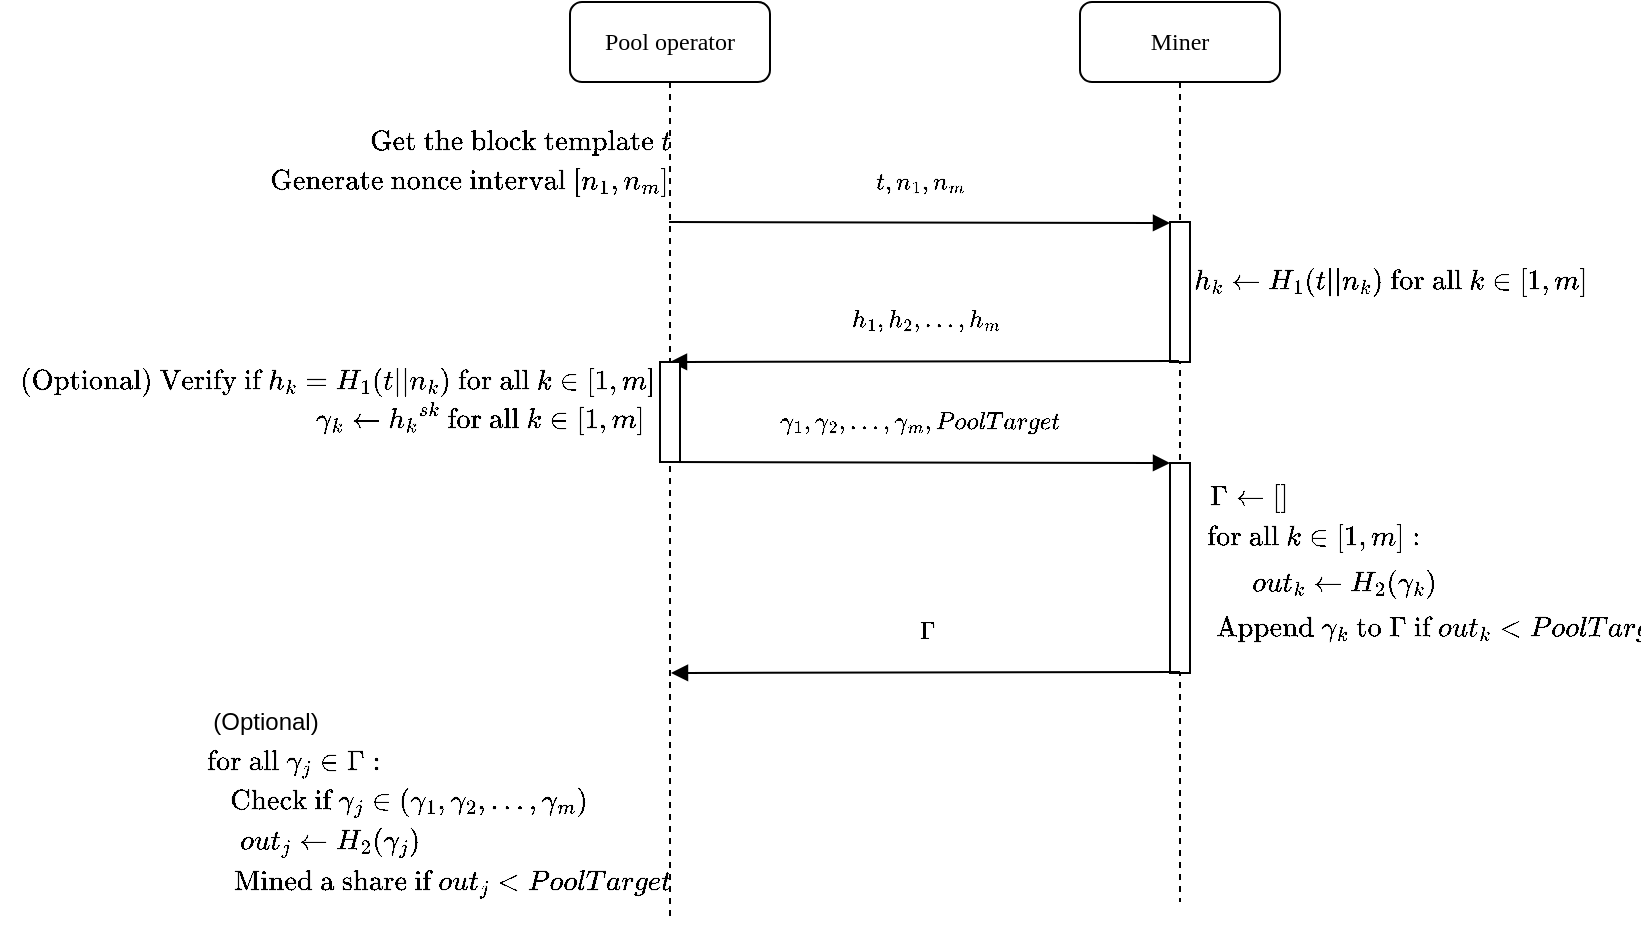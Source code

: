 <mxfile version="11.3.0" type="device" pages="1"><diagram name="Page-1" id="13e1069c-82ec-6db2-03f1-153e76fe0fe0"><mxGraphModel dx="2206" dy="763" grid="1" gridSize="10" guides="1" tooltips="1" connect="1" arrows="1" fold="1" page="1" pageScale="1" pageWidth="1100" pageHeight="850" background="#ffffff" math="1" shadow="0"><root><mxCell id="0"/><mxCell id="1" parent="0"/><mxCell id="7baba1c4bc27f4b0-2" value="Miner" style="shape=umlLifeline;perimeter=lifelinePerimeter;whiteSpace=wrap;html=1;container=1;collapsible=0;recursiveResize=0;outlineConnect=0;rounded=1;shadow=0;comic=0;labelBackgroundColor=none;strokeColor=#000000;strokeWidth=1;fillColor=#FFFFFF;fontFamily=Verdana;fontSize=12;fontColor=#000000;align=center;" parent="1" vertex="1"><mxGeometry x="355" y="140" width="100" height="450" as="geometry"/></mxCell><mxCell id="7baba1c4bc27f4b0-10" value="" style="html=1;points=[];perimeter=orthogonalPerimeter;rounded=0;shadow=0;comic=0;labelBackgroundColor=none;strokeColor=#000000;strokeWidth=1;fillColor=#FFFFFF;fontFamily=Verdana;fontSize=12;fontColor=#000000;align=center;" parent="7baba1c4bc27f4b0-2" vertex="1"><mxGeometry x="45" y="110" width="10" height="70" as="geometry"/></mxCell><mxCell id="LfNqr2m0fcElizbRVnIm-1" value="" style="html=1;points=[];perimeter=orthogonalPerimeter;rounded=0;shadow=0;comic=0;labelBackgroundColor=none;strokeColor=#000000;strokeWidth=1;fillColor=#FFFFFF;fontFamily=Verdana;fontSize=12;fontColor=#000000;align=center;" parent="7baba1c4bc27f4b0-2" vertex="1"><mxGeometry x="45" y="230.5" width="10" height="105" as="geometry"/></mxCell><mxCell id="7baba1c4bc27f4b0-8" value="Pool operator" style="shape=umlLifeline;perimeter=lifelinePerimeter;whiteSpace=wrap;html=1;container=1;collapsible=0;recursiveResize=0;outlineConnect=0;rounded=1;shadow=0;comic=0;labelBackgroundColor=none;strokeColor=#000000;strokeWidth=1;fillColor=#FFFFFF;fontFamily=Verdana;fontSize=12;fontColor=#000000;align=center;" parent="1" vertex="1"><mxGeometry x="100" y="140" width="100" height="460" as="geometry"/></mxCell><mxCell id="OPTunUZCcI2pkkg1waH8-1" value="$$\text{Get the block template}\ t$$" style="text;html=1;strokeColor=none;fillColor=none;align=center;verticalAlign=middle;whiteSpace=wrap;rounded=0;fontSize=12;" parent="1" vertex="1"><mxGeometry y="200" width="150" height="20" as="geometry"/></mxCell><mxCell id="OPTunUZCcI2pkkg1waH8-13" value="$$t, n_1, n_m$$" style="html=1;verticalAlign=bottom;endArrow=block;labelBackgroundColor=none;fontFamily=Verdana;fontSize=12;edgeStyle=elbowEdgeStyle;elbow=vertical;" parent="1" edge="1"><mxGeometry relative="1" as="geometry"><mxPoint x="149.5" y="250" as="sourcePoint"/><mxPoint x="400" y="250.5" as="targetPoint"/></mxGeometry></mxCell><mxCell id="OPTunUZCcI2pkkg1waH8-14" value="$$h_k \gets H_1(t || n_k) \text{ for all } k \in [1, m]$$" style="text;html=1;strokeColor=none;fillColor=none;align=center;verticalAlign=middle;whiteSpace=wrap;rounded=0;fontSize=12;" parent="1" vertex="1"><mxGeometry x="410" y="270" width="200" height="20" as="geometry"/></mxCell><mxCell id="OPTunUZCcI2pkkg1waH8-15" value="$$h_1, h_2, \dots, h_m$$" style="html=1;verticalAlign=bottom;endArrow=block;labelBackgroundColor=none;fontFamily=Verdana;fontSize=12;edgeStyle=elbowEdgeStyle;elbow=vertical;exitX=0.4;exitY=0.983;exitDx=0;exitDy=0;exitPerimeter=0;entryX=0.5;entryY=0;entryDx=0;entryDy=0;entryPerimeter=0;" parent="1" target="LfNqr2m0fcElizbRVnIm-16" edge="1"><mxGeometry relative="1" as="geometry"><mxPoint x="404.5" y="319.5" as="sourcePoint"/><mxPoint x="160" y="320" as="targetPoint"/></mxGeometry></mxCell><mxCell id="OPTunUZCcI2pkkg1waH8-16" value="$$\gamma_k \gets {h_k}^{sk} \text{ for all } k \in [1, m]$$" style="text;html=1;strokeColor=none;fillColor=none;align=center;verticalAlign=middle;whiteSpace=wrap;rounded=0;fontSize=12;" parent="1" vertex="1"><mxGeometry x="-30" y="338" width="171" height="20" as="geometry"/></mxCell><mxCell id="wyljTzHEdW2PGrN6jf6M-1" value="$$\text{Generate nonce interval } [n_1, n_m]$$" style="text;html=1;strokeColor=none;fillColor=none;align=center;verticalAlign=middle;whiteSpace=wrap;rounded=0;fontSize=12;" parent="1" vertex="1"><mxGeometry x="-50" y="220" width="200" height="20" as="geometry"/></mxCell><mxCell id="LfNqr2m0fcElizbRVnIm-2" value="$$out_k \gets H_2(\gamma_k)$$" style="text;html=1;strokeColor=none;fillColor=none;align=center;verticalAlign=middle;whiteSpace=wrap;rounded=0;fontSize=12;" parent="1" vertex="1"><mxGeometry x="440" y="420.5" width="95" height="20" as="geometry"/></mxCell><mxCell id="LfNqr2m0fcElizbRVnIm-4" value="$$\gamma_1, \gamma_2, \dots, \gamma_m, PoolTarget$$" style="html=1;verticalAlign=bottom;endArrow=block;labelBackgroundColor=none;fontFamily=Verdana;fontSize=12;edgeStyle=elbowEdgeStyle;elbow=vertical;" parent="1" edge="1"><mxGeometry relative="1" as="geometry"><mxPoint x="149.5" y="370" as="sourcePoint"/><mxPoint x="400" y="370.5" as="targetPoint"/></mxGeometry></mxCell><mxCell id="LfNqr2m0fcElizbRVnIm-5" value="$$\Gamma$$" style="html=1;verticalAlign=bottom;endArrow=block;labelBackgroundColor=none;fontFamily=Verdana;fontSize=12;edgeStyle=elbowEdgeStyle;elbow=vertical;exitX=0.4;exitY=0.983;exitDx=0;exitDy=0;exitPerimeter=0;" parent="1" edge="1"><mxGeometry relative="1" as="geometry"><mxPoint x="405" y="475" as="sourcePoint"/><mxPoint x="150.5" y="475.5" as="targetPoint"/></mxGeometry></mxCell><mxCell id="LfNqr2m0fcElizbRVnIm-6" value="$$\text{Append } \gamma_k \text{ to } \Gamma \text{ if } out_k &amp;lt; PoolTarget$$" style="text;html=1;strokeColor=none;fillColor=none;align=center;verticalAlign=middle;whiteSpace=wrap;rounded=0;fontSize=12;" parent="1" vertex="1"><mxGeometry x="440" y="443" width="195" height="20" as="geometry"/></mxCell><mxCell id="LfNqr2m0fcElizbRVnIm-7" value="&lt;span style=&quot;text-align: left ; white-space: nowrap&quot;&gt;$$\text{ for all } k \in [1, m]:$$&lt;/span&gt;" style="text;html=1;strokeColor=none;fillColor=none;align=center;verticalAlign=middle;whiteSpace=wrap;rounded=0;fontSize=12;" parent="1" vertex="1"><mxGeometry x="417.5" y="398" width="105" height="20" as="geometry"/></mxCell><mxCell id="LfNqr2m0fcElizbRVnIm-8" value="&lt;span style=&quot;text-align: left ; white-space: nowrap&quot;&gt;$$\Gamma \gets []$$&lt;/span&gt;" style="text;html=1;strokeColor=none;fillColor=none;align=center;verticalAlign=middle;whiteSpace=wrap;rounded=0;fontSize=12;" parent="1" vertex="1"><mxGeometry x="410" y="378" width="60" height="20" as="geometry"/></mxCell><mxCell id="LfNqr2m0fcElizbRVnIm-9" value="&lt;span style=&quot;text-align: left ; white-space: nowrap&quot;&gt;$$\text{ for all }&amp;nbsp; \gamma_j \in \Gamma:$$&lt;/span&gt;" style="text;html=1;strokeColor=none;fillColor=none;align=center;verticalAlign=middle;whiteSpace=wrap;rounded=0;fontSize=12;" parent="1" vertex="1"><mxGeometry x="-90" y="510" width="100" height="20" as="geometry"/></mxCell><mxCell id="LfNqr2m0fcElizbRVnIm-10" value="&lt;span style=&quot;text-align: left ; white-space: nowrap&quot;&gt;$$out_j \gets H_2(\gamma_j)$$&lt;/span&gt;" style="text;html=1;strokeColor=none;fillColor=none;align=center;verticalAlign=middle;whiteSpace=wrap;rounded=0;fontSize=12;" parent="1" vertex="1"><mxGeometry x="-61.5" y="550" width="83" height="20" as="geometry"/></mxCell><mxCell id="LfNqr2m0fcElizbRVnIm-11" value="$$\text{Mined a share if }&amp;nbsp; out_j &amp;lt; PoolTarget$$" style="text;html=1;strokeColor=none;fillColor=none;align=center;verticalAlign=middle;whiteSpace=wrap;rounded=0;fontSize=12;" parent="1" vertex="1"><mxGeometry x="-68" y="570" width="218" height="20" as="geometry"/></mxCell><mxCell id="LfNqr2m0fcElizbRVnIm-12" value="&lt;span style=&quot;text-align: left ; white-space: nowrap&quot;&gt;$$\text{Check if } \gamma_j \in (\gamma_1, \gamma_2, \dots, \gamma_m)$$&lt;/span&gt;" style="text;html=1;strokeColor=none;fillColor=none;align=center;verticalAlign=middle;whiteSpace=wrap;rounded=0;fontSize=12;" parent="1" vertex="1"><mxGeometry x="-62" y="530" width="162" height="20" as="geometry"/></mxCell><mxCell id="LfNqr2m0fcElizbRVnIm-13" value="&lt;div style=&quot;text-align: left&quot;&gt;&lt;span&gt;(Optional)&lt;/span&gt;&lt;/div&gt;" style="text;html=1;strokeColor=none;fillColor=none;align=center;verticalAlign=middle;whiteSpace=wrap;rounded=0;fontSize=12;" parent="1" vertex="1"><mxGeometry x="-85" y="490" width="66" height="20" as="geometry"/></mxCell><mxCell id="LfNqr2m0fcElizbRVnIm-16" value="" style="html=1;points=[];perimeter=orthogonalPerimeter;rounded=0;shadow=0;comic=0;labelBackgroundColor=none;strokeColor=#000000;strokeWidth=1;fillColor=#FFFFFF;fontFamily=Verdana;fontSize=12;fontColor=#000000;align=center;" parent="1" vertex="1"><mxGeometry x="145" y="320" width="10" height="50" as="geometry"/></mxCell><mxCell id="7OBE_8uAgPB0yDqZn8mu-1" value="$$\text{(Optional) Verify if } h_k = H_1(t || n_k) \text{ for all } k \in [1, m]$$" style="text;html=1;strokeColor=none;fillColor=none;align=center;verticalAlign=middle;whiteSpace=wrap;rounded=0;fontSize=12;" vertex="1" parent="1"><mxGeometry x="-170" y="320" width="308" height="20" as="geometry"/></mxCell></root></mxGraphModel></diagram></mxfile>